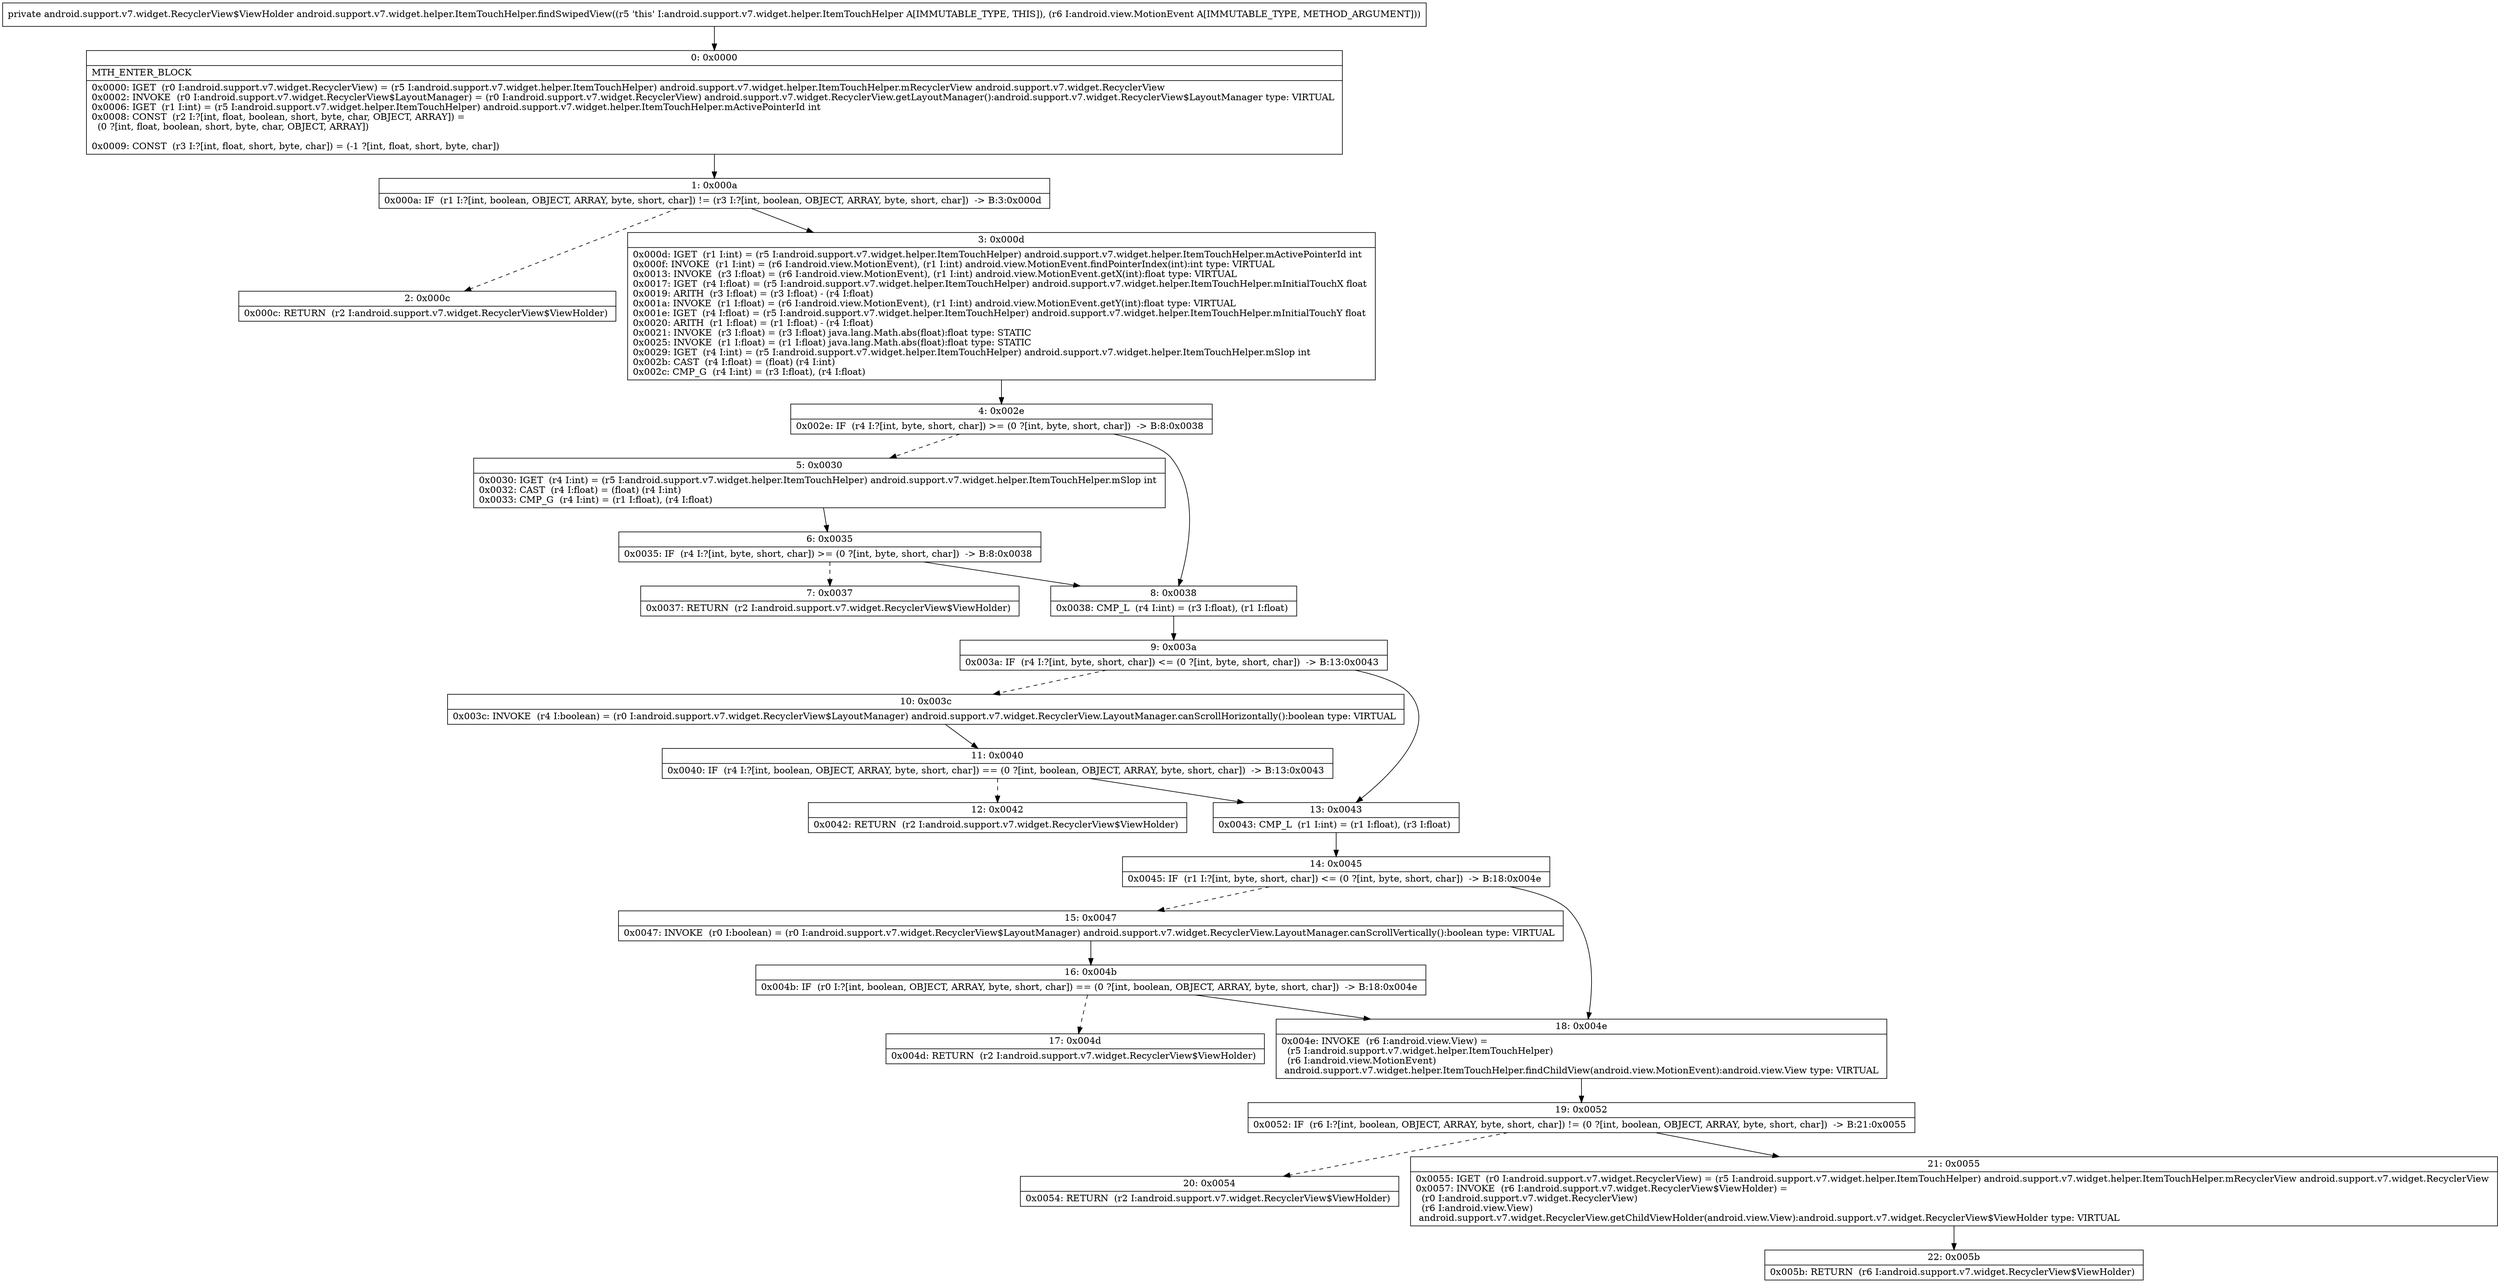 digraph "CFG forandroid.support.v7.widget.helper.ItemTouchHelper.findSwipedView(Landroid\/view\/MotionEvent;)Landroid\/support\/v7\/widget\/RecyclerView$ViewHolder;" {
Node_0 [shape=record,label="{0\:\ 0x0000|MTH_ENTER_BLOCK\l|0x0000: IGET  (r0 I:android.support.v7.widget.RecyclerView) = (r5 I:android.support.v7.widget.helper.ItemTouchHelper) android.support.v7.widget.helper.ItemTouchHelper.mRecyclerView android.support.v7.widget.RecyclerView \l0x0002: INVOKE  (r0 I:android.support.v7.widget.RecyclerView$LayoutManager) = (r0 I:android.support.v7.widget.RecyclerView) android.support.v7.widget.RecyclerView.getLayoutManager():android.support.v7.widget.RecyclerView$LayoutManager type: VIRTUAL \l0x0006: IGET  (r1 I:int) = (r5 I:android.support.v7.widget.helper.ItemTouchHelper) android.support.v7.widget.helper.ItemTouchHelper.mActivePointerId int \l0x0008: CONST  (r2 I:?[int, float, boolean, short, byte, char, OBJECT, ARRAY]) = \l  (0 ?[int, float, boolean, short, byte, char, OBJECT, ARRAY])\l \l0x0009: CONST  (r3 I:?[int, float, short, byte, char]) = (\-1 ?[int, float, short, byte, char]) \l}"];
Node_1 [shape=record,label="{1\:\ 0x000a|0x000a: IF  (r1 I:?[int, boolean, OBJECT, ARRAY, byte, short, char]) != (r3 I:?[int, boolean, OBJECT, ARRAY, byte, short, char])  \-\> B:3:0x000d \l}"];
Node_2 [shape=record,label="{2\:\ 0x000c|0x000c: RETURN  (r2 I:android.support.v7.widget.RecyclerView$ViewHolder) \l}"];
Node_3 [shape=record,label="{3\:\ 0x000d|0x000d: IGET  (r1 I:int) = (r5 I:android.support.v7.widget.helper.ItemTouchHelper) android.support.v7.widget.helper.ItemTouchHelper.mActivePointerId int \l0x000f: INVOKE  (r1 I:int) = (r6 I:android.view.MotionEvent), (r1 I:int) android.view.MotionEvent.findPointerIndex(int):int type: VIRTUAL \l0x0013: INVOKE  (r3 I:float) = (r6 I:android.view.MotionEvent), (r1 I:int) android.view.MotionEvent.getX(int):float type: VIRTUAL \l0x0017: IGET  (r4 I:float) = (r5 I:android.support.v7.widget.helper.ItemTouchHelper) android.support.v7.widget.helper.ItemTouchHelper.mInitialTouchX float \l0x0019: ARITH  (r3 I:float) = (r3 I:float) \- (r4 I:float) \l0x001a: INVOKE  (r1 I:float) = (r6 I:android.view.MotionEvent), (r1 I:int) android.view.MotionEvent.getY(int):float type: VIRTUAL \l0x001e: IGET  (r4 I:float) = (r5 I:android.support.v7.widget.helper.ItemTouchHelper) android.support.v7.widget.helper.ItemTouchHelper.mInitialTouchY float \l0x0020: ARITH  (r1 I:float) = (r1 I:float) \- (r4 I:float) \l0x0021: INVOKE  (r3 I:float) = (r3 I:float) java.lang.Math.abs(float):float type: STATIC \l0x0025: INVOKE  (r1 I:float) = (r1 I:float) java.lang.Math.abs(float):float type: STATIC \l0x0029: IGET  (r4 I:int) = (r5 I:android.support.v7.widget.helper.ItemTouchHelper) android.support.v7.widget.helper.ItemTouchHelper.mSlop int \l0x002b: CAST  (r4 I:float) = (float) (r4 I:int) \l0x002c: CMP_G  (r4 I:int) = (r3 I:float), (r4 I:float) \l}"];
Node_4 [shape=record,label="{4\:\ 0x002e|0x002e: IF  (r4 I:?[int, byte, short, char]) \>= (0 ?[int, byte, short, char])  \-\> B:8:0x0038 \l}"];
Node_5 [shape=record,label="{5\:\ 0x0030|0x0030: IGET  (r4 I:int) = (r5 I:android.support.v7.widget.helper.ItemTouchHelper) android.support.v7.widget.helper.ItemTouchHelper.mSlop int \l0x0032: CAST  (r4 I:float) = (float) (r4 I:int) \l0x0033: CMP_G  (r4 I:int) = (r1 I:float), (r4 I:float) \l}"];
Node_6 [shape=record,label="{6\:\ 0x0035|0x0035: IF  (r4 I:?[int, byte, short, char]) \>= (0 ?[int, byte, short, char])  \-\> B:8:0x0038 \l}"];
Node_7 [shape=record,label="{7\:\ 0x0037|0x0037: RETURN  (r2 I:android.support.v7.widget.RecyclerView$ViewHolder) \l}"];
Node_8 [shape=record,label="{8\:\ 0x0038|0x0038: CMP_L  (r4 I:int) = (r3 I:float), (r1 I:float) \l}"];
Node_9 [shape=record,label="{9\:\ 0x003a|0x003a: IF  (r4 I:?[int, byte, short, char]) \<= (0 ?[int, byte, short, char])  \-\> B:13:0x0043 \l}"];
Node_10 [shape=record,label="{10\:\ 0x003c|0x003c: INVOKE  (r4 I:boolean) = (r0 I:android.support.v7.widget.RecyclerView$LayoutManager) android.support.v7.widget.RecyclerView.LayoutManager.canScrollHorizontally():boolean type: VIRTUAL \l}"];
Node_11 [shape=record,label="{11\:\ 0x0040|0x0040: IF  (r4 I:?[int, boolean, OBJECT, ARRAY, byte, short, char]) == (0 ?[int, boolean, OBJECT, ARRAY, byte, short, char])  \-\> B:13:0x0043 \l}"];
Node_12 [shape=record,label="{12\:\ 0x0042|0x0042: RETURN  (r2 I:android.support.v7.widget.RecyclerView$ViewHolder) \l}"];
Node_13 [shape=record,label="{13\:\ 0x0043|0x0043: CMP_L  (r1 I:int) = (r1 I:float), (r3 I:float) \l}"];
Node_14 [shape=record,label="{14\:\ 0x0045|0x0045: IF  (r1 I:?[int, byte, short, char]) \<= (0 ?[int, byte, short, char])  \-\> B:18:0x004e \l}"];
Node_15 [shape=record,label="{15\:\ 0x0047|0x0047: INVOKE  (r0 I:boolean) = (r0 I:android.support.v7.widget.RecyclerView$LayoutManager) android.support.v7.widget.RecyclerView.LayoutManager.canScrollVertically():boolean type: VIRTUAL \l}"];
Node_16 [shape=record,label="{16\:\ 0x004b|0x004b: IF  (r0 I:?[int, boolean, OBJECT, ARRAY, byte, short, char]) == (0 ?[int, boolean, OBJECT, ARRAY, byte, short, char])  \-\> B:18:0x004e \l}"];
Node_17 [shape=record,label="{17\:\ 0x004d|0x004d: RETURN  (r2 I:android.support.v7.widget.RecyclerView$ViewHolder) \l}"];
Node_18 [shape=record,label="{18\:\ 0x004e|0x004e: INVOKE  (r6 I:android.view.View) = \l  (r5 I:android.support.v7.widget.helper.ItemTouchHelper)\l  (r6 I:android.view.MotionEvent)\l android.support.v7.widget.helper.ItemTouchHelper.findChildView(android.view.MotionEvent):android.view.View type: VIRTUAL \l}"];
Node_19 [shape=record,label="{19\:\ 0x0052|0x0052: IF  (r6 I:?[int, boolean, OBJECT, ARRAY, byte, short, char]) != (0 ?[int, boolean, OBJECT, ARRAY, byte, short, char])  \-\> B:21:0x0055 \l}"];
Node_20 [shape=record,label="{20\:\ 0x0054|0x0054: RETURN  (r2 I:android.support.v7.widget.RecyclerView$ViewHolder) \l}"];
Node_21 [shape=record,label="{21\:\ 0x0055|0x0055: IGET  (r0 I:android.support.v7.widget.RecyclerView) = (r5 I:android.support.v7.widget.helper.ItemTouchHelper) android.support.v7.widget.helper.ItemTouchHelper.mRecyclerView android.support.v7.widget.RecyclerView \l0x0057: INVOKE  (r6 I:android.support.v7.widget.RecyclerView$ViewHolder) = \l  (r0 I:android.support.v7.widget.RecyclerView)\l  (r6 I:android.view.View)\l android.support.v7.widget.RecyclerView.getChildViewHolder(android.view.View):android.support.v7.widget.RecyclerView$ViewHolder type: VIRTUAL \l}"];
Node_22 [shape=record,label="{22\:\ 0x005b|0x005b: RETURN  (r6 I:android.support.v7.widget.RecyclerView$ViewHolder) \l}"];
MethodNode[shape=record,label="{private android.support.v7.widget.RecyclerView$ViewHolder android.support.v7.widget.helper.ItemTouchHelper.findSwipedView((r5 'this' I:android.support.v7.widget.helper.ItemTouchHelper A[IMMUTABLE_TYPE, THIS]), (r6 I:android.view.MotionEvent A[IMMUTABLE_TYPE, METHOD_ARGUMENT])) }"];
MethodNode -> Node_0;
Node_0 -> Node_1;
Node_1 -> Node_2[style=dashed];
Node_1 -> Node_3;
Node_3 -> Node_4;
Node_4 -> Node_5[style=dashed];
Node_4 -> Node_8;
Node_5 -> Node_6;
Node_6 -> Node_7[style=dashed];
Node_6 -> Node_8;
Node_8 -> Node_9;
Node_9 -> Node_10[style=dashed];
Node_9 -> Node_13;
Node_10 -> Node_11;
Node_11 -> Node_12[style=dashed];
Node_11 -> Node_13;
Node_13 -> Node_14;
Node_14 -> Node_15[style=dashed];
Node_14 -> Node_18;
Node_15 -> Node_16;
Node_16 -> Node_17[style=dashed];
Node_16 -> Node_18;
Node_18 -> Node_19;
Node_19 -> Node_20[style=dashed];
Node_19 -> Node_21;
Node_21 -> Node_22;
}

